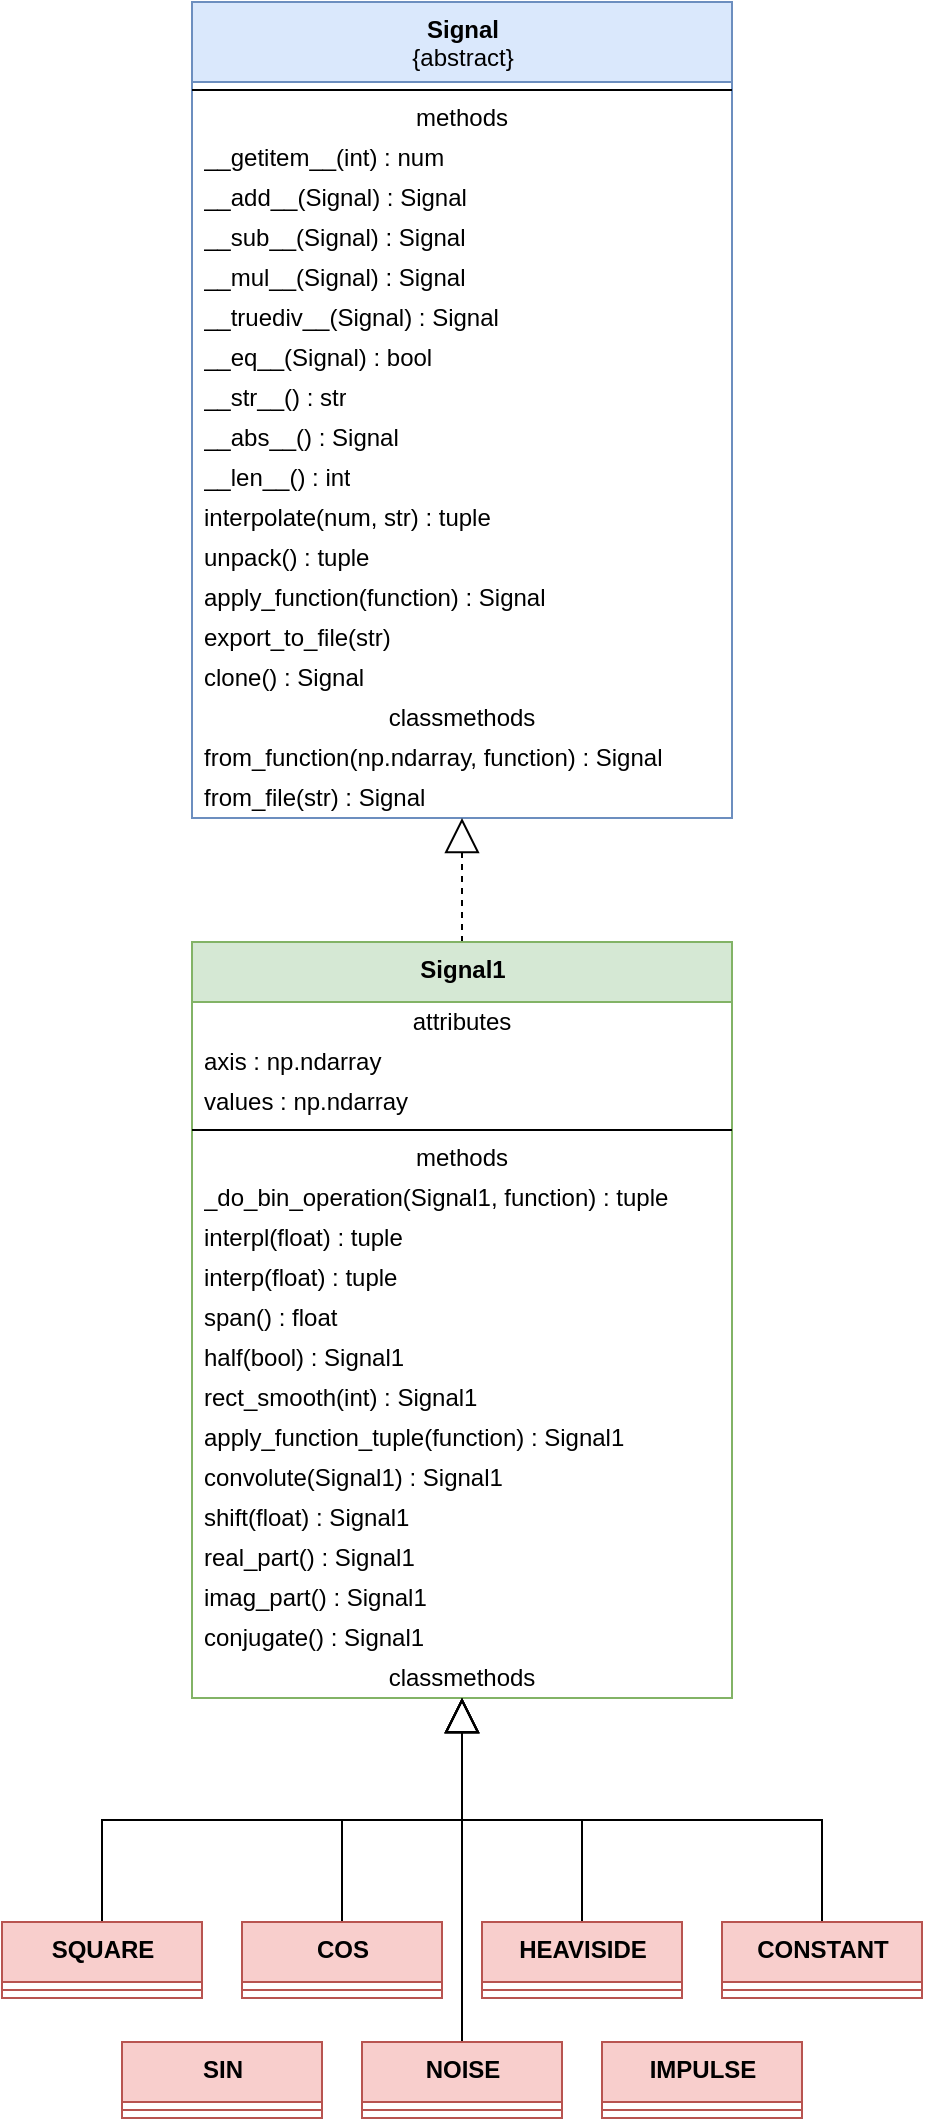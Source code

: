 <mxfile version="14.5.1" type="device" pages="2"><diagram id="7TcS_h882jZ5orZZOl6M" name="signals"><mxGraphModel dx="1221" dy="753" grid="1" gridSize="10" guides="1" tooltips="1" connect="1" arrows="1" fold="1" page="1" pageScale="1" pageWidth="827" pageHeight="1169" math="0" shadow="0"><root><mxCell id="0"/><mxCell id="1" parent="0"/><mxCell id="GJV52Tr58y0ZhK_-tRIu-3" value="&lt;b&gt;Signal&lt;/b&gt;&lt;br&gt;{abstract}" style="swimlane;fontStyle=0;align=center;verticalAlign=top;childLayout=stackLayout;horizontal=1;startSize=40;horizontalStack=0;resizeParent=1;resizeParentMax=0;resizeLast=0;collapsible=0;marginBottom=0;html=1;fillColor=#dae8fc;strokeColor=#6c8ebf;" vertex="1" parent="1"><mxGeometry x="290" width="270" height="408" as="geometry"/></mxCell><mxCell id="GJV52Tr58y0ZhK_-tRIu-8" value="" style="line;strokeWidth=1;fillColor=none;align=left;verticalAlign=middle;spacingTop=-1;spacingLeft=3;spacingRight=3;rotatable=0;labelPosition=right;points=[];portConstraint=eastwest;" vertex="1" parent="GJV52Tr58y0ZhK_-tRIu-3"><mxGeometry y="40" width="270" height="8" as="geometry"/></mxCell><mxCell id="GJV52Tr58y0ZhK_-tRIu-33" value="methods" style="text;html=1;strokeColor=none;fillColor=none;align=center;verticalAlign=middle;spacingLeft=4;spacingRight=4;overflow=hidden;rotatable=0;points=[[0,0.5],[1,0.5]];portConstraint=eastwest;" vertex="1" parent="GJV52Tr58y0ZhK_-tRIu-3"><mxGeometry y="48" width="270" height="20" as="geometry"/></mxCell><mxCell id="GJV52Tr58y0ZhK_-tRIu-10" value="__getitem__(int) : num" style="text;html=1;strokeColor=none;fillColor=none;align=left;verticalAlign=middle;spacingLeft=4;spacingRight=4;overflow=hidden;rotatable=0;points=[[0,0.5],[1,0.5]];portConstraint=eastwest;" vertex="1" parent="GJV52Tr58y0ZhK_-tRIu-3"><mxGeometry y="68" width="270" height="20" as="geometry"/></mxCell><mxCell id="GJV52Tr58y0ZhK_-tRIu-11" value="__add__(Signal) : Signal" style="text;html=1;strokeColor=none;fillColor=none;align=left;verticalAlign=middle;spacingLeft=4;spacingRight=4;overflow=hidden;rotatable=0;points=[[0,0.5],[1,0.5]];portConstraint=eastwest;" vertex="1" parent="GJV52Tr58y0ZhK_-tRIu-3"><mxGeometry y="88" width="270" height="20" as="geometry"/></mxCell><mxCell id="GJV52Tr58y0ZhK_-tRIu-12" value="__sub__(Signal) : Signal" style="text;html=1;strokeColor=none;fillColor=none;align=left;verticalAlign=middle;spacingLeft=4;spacingRight=4;overflow=hidden;rotatable=0;points=[[0,0.5],[1,0.5]];portConstraint=eastwest;" vertex="1" parent="GJV52Tr58y0ZhK_-tRIu-3"><mxGeometry y="108" width="270" height="20" as="geometry"/></mxCell><mxCell id="GJV52Tr58y0ZhK_-tRIu-13" value="__mul__(Signal) : Signal" style="text;html=1;strokeColor=none;fillColor=none;align=left;verticalAlign=middle;spacingLeft=4;spacingRight=4;overflow=hidden;rotatable=0;points=[[0,0.5],[1,0.5]];portConstraint=eastwest;" vertex="1" parent="GJV52Tr58y0ZhK_-tRIu-3"><mxGeometry y="128" width="270" height="20" as="geometry"/></mxCell><mxCell id="GJV52Tr58y0ZhK_-tRIu-14" value="__truediv__(Signal) : Signal" style="text;html=1;strokeColor=none;fillColor=none;align=left;verticalAlign=middle;spacingLeft=4;spacingRight=4;overflow=hidden;rotatable=0;points=[[0,0.5],[1,0.5]];portConstraint=eastwest;" vertex="1" parent="GJV52Tr58y0ZhK_-tRIu-3"><mxGeometry y="148" width="270" height="20" as="geometry"/></mxCell><mxCell id="GJV52Tr58y0ZhK_-tRIu-15" value="__eq__(Signal) : bool" style="text;html=1;strokeColor=none;fillColor=none;align=left;verticalAlign=middle;spacingLeft=4;spacingRight=4;overflow=hidden;rotatable=0;points=[[0,0.5],[1,0.5]];portConstraint=eastwest;" vertex="1" parent="GJV52Tr58y0ZhK_-tRIu-3"><mxGeometry y="168" width="270" height="20" as="geometry"/></mxCell><mxCell id="GJV52Tr58y0ZhK_-tRIu-16" value="__str__() : str" style="text;html=1;strokeColor=none;fillColor=none;align=left;verticalAlign=middle;spacingLeft=4;spacingRight=4;overflow=hidden;rotatable=0;points=[[0,0.5],[1,0.5]];portConstraint=eastwest;" vertex="1" parent="GJV52Tr58y0ZhK_-tRIu-3"><mxGeometry y="188" width="270" height="20" as="geometry"/></mxCell><mxCell id="GJV52Tr58y0ZhK_-tRIu-17" value="__abs__() : Signal" style="text;html=1;strokeColor=none;fillColor=none;align=left;verticalAlign=middle;spacingLeft=4;spacingRight=4;overflow=hidden;rotatable=0;points=[[0,0.5],[1,0.5]];portConstraint=eastwest;" vertex="1" parent="GJV52Tr58y0ZhK_-tRIu-3"><mxGeometry y="208" width="270" height="20" as="geometry"/></mxCell><mxCell id="GJV52Tr58y0ZhK_-tRIu-18" value="__len__() : int" style="text;html=1;strokeColor=none;fillColor=none;align=left;verticalAlign=middle;spacingLeft=4;spacingRight=4;overflow=hidden;rotatable=0;points=[[0,0.5],[1,0.5]];portConstraint=eastwest;" vertex="1" parent="GJV52Tr58y0ZhK_-tRIu-3"><mxGeometry y="228" width="270" height="20" as="geometry"/></mxCell><mxCell id="GJV52Tr58y0ZhK_-tRIu-37" value="interpolate(num, str) : tuple" style="text;html=1;strokeColor=none;fillColor=none;align=left;verticalAlign=middle;spacingLeft=4;spacingRight=4;overflow=hidden;rotatable=0;points=[[0,0.5],[1,0.5]];portConstraint=eastwest;" vertex="1" parent="GJV52Tr58y0ZhK_-tRIu-3"><mxGeometry y="248" width="270" height="20" as="geometry"/></mxCell><mxCell id="GJV52Tr58y0ZhK_-tRIu-38" value="unpack() : tuple" style="text;html=1;strokeColor=none;fillColor=none;align=left;verticalAlign=middle;spacingLeft=4;spacingRight=4;overflow=hidden;rotatable=0;points=[[0,0.5],[1,0.5]];portConstraint=eastwest;" vertex="1" parent="GJV52Tr58y0ZhK_-tRIu-3"><mxGeometry y="268" width="270" height="20" as="geometry"/></mxCell><mxCell id="GJV52Tr58y0ZhK_-tRIu-39" value="apply_function(function) : Signal" style="text;html=1;strokeColor=none;fillColor=none;align=left;verticalAlign=middle;spacingLeft=4;spacingRight=4;overflow=hidden;rotatable=0;points=[[0,0.5],[1,0.5]];portConstraint=eastwest;" vertex="1" parent="GJV52Tr58y0ZhK_-tRIu-3"><mxGeometry y="288" width="270" height="20" as="geometry"/></mxCell><mxCell id="GJV52Tr58y0ZhK_-tRIu-40" value="export_to_file(str)" style="text;html=1;strokeColor=none;fillColor=none;align=left;verticalAlign=middle;spacingLeft=4;spacingRight=4;overflow=hidden;rotatable=0;points=[[0,0.5],[1,0.5]];portConstraint=eastwest;" vertex="1" parent="GJV52Tr58y0ZhK_-tRIu-3"><mxGeometry y="308" width="270" height="20" as="geometry"/></mxCell><mxCell id="GJV52Tr58y0ZhK_-tRIu-41" value="clone() : Signal" style="text;html=1;strokeColor=none;fillColor=none;align=left;verticalAlign=middle;spacingLeft=4;spacingRight=4;overflow=hidden;rotatable=0;points=[[0,0.5],[1,0.5]];portConstraint=eastwest;" vertex="1" parent="GJV52Tr58y0ZhK_-tRIu-3"><mxGeometry y="328" width="270" height="20" as="geometry"/></mxCell><mxCell id="GJV52Tr58y0ZhK_-tRIu-34" value="classmethods" style="text;html=1;strokeColor=none;fillColor=none;align=center;verticalAlign=middle;spacingLeft=4;spacingRight=4;overflow=hidden;rotatable=0;points=[[0,0.5],[1,0.5]];portConstraint=eastwest;" vertex="1" parent="GJV52Tr58y0ZhK_-tRIu-3"><mxGeometry y="348" width="270" height="20" as="geometry"/></mxCell><mxCell id="GJV52Tr58y0ZhK_-tRIu-35" value="from_function(np.ndarray, function) : Signal" style="text;html=1;strokeColor=none;fillColor=none;align=left;verticalAlign=middle;spacingLeft=4;spacingRight=4;overflow=hidden;rotatable=0;points=[[0,0.5],[1,0.5]];portConstraint=eastwest;" vertex="1" parent="GJV52Tr58y0ZhK_-tRIu-3"><mxGeometry y="368" width="270" height="20" as="geometry"/></mxCell><mxCell id="GJV52Tr58y0ZhK_-tRIu-36" value="from_file(str) : Signal" style="text;html=1;strokeColor=none;fillColor=none;align=left;verticalAlign=middle;spacingLeft=4;spacingRight=4;overflow=hidden;rotatable=0;points=[[0,0.5],[1,0.5]];portConstraint=eastwest;" vertex="1" parent="GJV52Tr58y0ZhK_-tRIu-3"><mxGeometry y="388" width="270" height="20" as="geometry"/></mxCell><mxCell id="GJV52Tr58y0ZhK_-tRIu-62" style="edgeStyle=orthogonalEdgeStyle;rounded=0;orthogonalLoop=1;jettySize=auto;html=1;endArrow=block;endFill=0;dashed=1;endSize=15;" edge="1" parent="1" source="GJV52Tr58y0ZhK_-tRIu-42" target="GJV52Tr58y0ZhK_-tRIu-3"><mxGeometry relative="1" as="geometry"/></mxCell><mxCell id="GJV52Tr58y0ZhK_-tRIu-42" value="&lt;b&gt;Signal1&lt;/b&gt;" style="swimlane;fontStyle=0;align=center;verticalAlign=top;childLayout=stackLayout;horizontal=1;startSize=30;horizontalStack=0;resizeParent=1;resizeParentMax=0;resizeLast=0;collapsible=0;marginBottom=0;html=1;fillColor=#d5e8d4;strokeColor=#82b366;" vertex="1" parent="1"><mxGeometry x="290" y="470" width="270" height="378" as="geometry"/></mxCell><mxCell id="GJV52Tr58y0ZhK_-tRIu-112" value="attributes" style="text;html=1;strokeColor=none;fillColor=none;align=center;verticalAlign=middle;spacingLeft=4;spacingRight=4;overflow=hidden;rotatable=0;points=[[0,0.5],[1,0.5]];portConstraint=eastwest;" vertex="1" parent="GJV52Tr58y0ZhK_-tRIu-42"><mxGeometry y="30" width="270" height="20" as="geometry"/></mxCell><mxCell id="GJV52Tr58y0ZhK_-tRIu-131" value="axis : np.ndarray" style="text;html=1;strokeColor=none;fillColor=none;align=left;verticalAlign=middle;spacingLeft=4;spacingRight=4;overflow=hidden;rotatable=0;points=[[0,0.5],[1,0.5]];portConstraint=eastwest;" vertex="1" parent="GJV52Tr58y0ZhK_-tRIu-42"><mxGeometry y="50" width="270" height="20" as="geometry"/></mxCell><mxCell id="GJV52Tr58y0ZhK_-tRIu-132" value="values : np.ndarray" style="text;html=1;strokeColor=none;fillColor=none;align=left;verticalAlign=middle;spacingLeft=4;spacingRight=4;overflow=hidden;rotatable=0;points=[[0,0.5],[1,0.5]];portConstraint=eastwest;" vertex="1" parent="GJV52Tr58y0ZhK_-tRIu-42"><mxGeometry y="70" width="270" height="20" as="geometry"/></mxCell><mxCell id="GJV52Tr58y0ZhK_-tRIu-43" value="" style="line;strokeWidth=1;fillColor=none;align=left;verticalAlign=middle;spacingTop=-1;spacingLeft=3;spacingRight=3;rotatable=0;labelPosition=right;points=[];portConstraint=eastwest;" vertex="1" parent="GJV52Tr58y0ZhK_-tRIu-42"><mxGeometry y="90" width="270" height="8" as="geometry"/></mxCell><mxCell id="GJV52Tr58y0ZhK_-tRIu-44" value="methods" style="text;html=1;strokeColor=none;fillColor=none;align=center;verticalAlign=middle;spacingLeft=4;spacingRight=4;overflow=hidden;rotatable=0;points=[[0,0.5],[1,0.5]];portConstraint=eastwest;" vertex="1" parent="GJV52Tr58y0ZhK_-tRIu-42"><mxGeometry y="98" width="270" height="20" as="geometry"/></mxCell><mxCell id="GJV52Tr58y0ZhK_-tRIu-45" value="_do_bin_operation(Signal1, function) : tuple" style="text;html=1;strokeColor=none;fillColor=none;align=left;verticalAlign=middle;spacingLeft=4;spacingRight=4;overflow=hidden;rotatable=0;points=[[0,0.5],[1,0.5]];portConstraint=eastwest;" vertex="1" parent="GJV52Tr58y0ZhK_-tRIu-42"><mxGeometry y="118" width="270" height="20" as="geometry"/></mxCell><mxCell id="GJV52Tr58y0ZhK_-tRIu-63" value="interpl(float) : tuple" style="text;html=1;strokeColor=none;fillColor=none;align=left;verticalAlign=middle;spacingLeft=4;spacingRight=4;overflow=hidden;rotatable=0;points=[[0,0.5],[1,0.5]];portConstraint=eastwest;" vertex="1" parent="GJV52Tr58y0ZhK_-tRIu-42"><mxGeometry y="138" width="270" height="20" as="geometry"/></mxCell><mxCell id="GJV52Tr58y0ZhK_-tRIu-64" value="interp(float) : tuple" style="text;html=1;strokeColor=none;fillColor=none;align=left;verticalAlign=middle;spacingLeft=4;spacingRight=4;overflow=hidden;rotatable=0;points=[[0,0.5],[1,0.5]];portConstraint=eastwest;" vertex="1" parent="GJV52Tr58y0ZhK_-tRIu-42"><mxGeometry y="158" width="270" height="20" as="geometry"/></mxCell><mxCell id="GJV52Tr58y0ZhK_-tRIu-65" value="span() : float" style="text;html=1;strokeColor=none;fillColor=none;align=left;verticalAlign=middle;spacingLeft=4;spacingRight=4;overflow=hidden;rotatable=0;points=[[0,0.5],[1,0.5]];portConstraint=eastwest;" vertex="1" parent="GJV52Tr58y0ZhK_-tRIu-42"><mxGeometry y="178" width="270" height="20" as="geometry"/></mxCell><mxCell id="GJV52Tr58y0ZhK_-tRIu-66" value="half(bool) : Signal1" style="text;html=1;strokeColor=none;fillColor=none;align=left;verticalAlign=middle;spacingLeft=4;spacingRight=4;overflow=hidden;rotatable=0;points=[[0,0.5],[1,0.5]];portConstraint=eastwest;" vertex="1" parent="GJV52Tr58y0ZhK_-tRIu-42"><mxGeometry y="198" width="270" height="20" as="geometry"/></mxCell><mxCell id="GJV52Tr58y0ZhK_-tRIu-67" value="rect_smooth(int) : Signal1" style="text;html=1;strokeColor=none;fillColor=none;align=left;verticalAlign=middle;spacingLeft=4;spacingRight=4;overflow=hidden;rotatable=0;points=[[0,0.5],[1,0.5]];portConstraint=eastwest;" vertex="1" parent="GJV52Tr58y0ZhK_-tRIu-42"><mxGeometry y="218" width="270" height="20" as="geometry"/></mxCell><mxCell id="GJV52Tr58y0ZhK_-tRIu-69" value="apply_function_tuple(function) : Signal1" style="text;html=1;strokeColor=none;fillColor=none;align=left;verticalAlign=middle;spacingLeft=4;spacingRight=4;overflow=hidden;rotatable=0;points=[[0,0.5],[1,0.5]];portConstraint=eastwest;" vertex="1" parent="GJV52Tr58y0ZhK_-tRIu-42"><mxGeometry y="238" width="270" height="20" as="geometry"/></mxCell><mxCell id="GJV52Tr58y0ZhK_-tRIu-70" value="convolute(Signal1) : Signal1" style="text;html=1;strokeColor=none;fillColor=none;align=left;verticalAlign=middle;spacingLeft=4;spacingRight=4;overflow=hidden;rotatable=0;points=[[0,0.5],[1,0.5]];portConstraint=eastwest;" vertex="1" parent="GJV52Tr58y0ZhK_-tRIu-42"><mxGeometry y="258" width="270" height="20" as="geometry"/></mxCell><mxCell id="GJV52Tr58y0ZhK_-tRIu-71" value="shift(float) : Signal1" style="text;html=1;strokeColor=none;fillColor=none;align=left;verticalAlign=middle;spacingLeft=4;spacingRight=4;overflow=hidden;rotatable=0;points=[[0,0.5],[1,0.5]];portConstraint=eastwest;" vertex="1" parent="GJV52Tr58y0ZhK_-tRIu-42"><mxGeometry y="278" width="270" height="20" as="geometry"/></mxCell><mxCell id="GJV52Tr58y0ZhK_-tRIu-72" value="real_part() : Signal1" style="text;html=1;strokeColor=none;fillColor=none;align=left;verticalAlign=middle;spacingLeft=4;spacingRight=4;overflow=hidden;rotatable=0;points=[[0,0.5],[1,0.5]];portConstraint=eastwest;" vertex="1" parent="GJV52Tr58y0ZhK_-tRIu-42"><mxGeometry y="298" width="270" height="20" as="geometry"/></mxCell><mxCell id="GJV52Tr58y0ZhK_-tRIu-73" value="imag_part() : Signal1" style="text;html=1;strokeColor=none;fillColor=none;align=left;verticalAlign=middle;spacingLeft=4;spacingRight=4;overflow=hidden;rotatable=0;points=[[0,0.5],[1,0.5]];portConstraint=eastwest;" vertex="1" parent="GJV52Tr58y0ZhK_-tRIu-42"><mxGeometry y="318" width="270" height="20" as="geometry"/></mxCell><mxCell id="GJV52Tr58y0ZhK_-tRIu-74" value="conjugate() : Signal1" style="text;html=1;strokeColor=none;fillColor=none;align=left;verticalAlign=middle;spacingLeft=4;spacingRight=4;overflow=hidden;rotatable=0;points=[[0,0.5],[1,0.5]];portConstraint=eastwest;" vertex="1" parent="GJV52Tr58y0ZhK_-tRIu-42"><mxGeometry y="338" width="270" height="20" as="geometry"/></mxCell><mxCell id="GJV52Tr58y0ZhK_-tRIu-59" value="classmethods" style="text;html=1;strokeColor=none;fillColor=none;align=center;verticalAlign=middle;spacingLeft=4;spacingRight=4;overflow=hidden;rotatable=0;points=[[0,0.5],[1,0.5]];portConstraint=eastwest;" vertex="1" parent="GJV52Tr58y0ZhK_-tRIu-42"><mxGeometry y="358" width="270" height="20" as="geometry"/></mxCell><mxCell id="GJV52Tr58y0ZhK_-tRIu-103" style="edgeStyle=orthogonalEdgeStyle;rounded=0;orthogonalLoop=1;jettySize=auto;html=1;endArrow=block;endFill=0;endSize=15;" edge="1" parent="1" source="GJV52Tr58y0ZhK_-tRIu-75" target="GJV52Tr58y0ZhK_-tRIu-42"><mxGeometry relative="1" as="geometry"/></mxCell><mxCell id="GJV52Tr58y0ZhK_-tRIu-75" value="&lt;b&gt;SQUARE&lt;/b&gt;" style="swimlane;fontStyle=0;align=center;verticalAlign=top;childLayout=stackLayout;horizontal=1;startSize=30;horizontalStack=0;resizeParent=1;resizeParentMax=0;resizeLast=0;collapsible=0;marginBottom=0;html=1;fillColor=#f8cecc;strokeColor=#b85450;" vertex="1" parent="1"><mxGeometry x="195" y="960" width="100" height="38" as="geometry"/></mxCell><mxCell id="GJV52Tr58y0ZhK_-tRIu-76" value="" style="line;strokeWidth=1;fillColor=#f8cecc;align=left;verticalAlign=middle;spacingTop=-1;spacingLeft=3;spacingRight=3;rotatable=0;labelPosition=right;points=[];portConstraint=eastwest;strokeColor=#b85450;" vertex="1" parent="GJV52Tr58y0ZhK_-tRIu-75"><mxGeometry y="30" width="100" height="8" as="geometry"/></mxCell><mxCell id="GJV52Tr58y0ZhK_-tRIu-91" value="&lt;b&gt;SIN&lt;/b&gt;" style="swimlane;fontStyle=0;align=center;verticalAlign=top;childLayout=stackLayout;horizontal=1;startSize=30;horizontalStack=0;resizeParent=1;resizeParentMax=0;resizeLast=0;collapsible=0;marginBottom=0;html=1;fillColor=#f8cecc;strokeColor=#b85450;" vertex="1" parent="1"><mxGeometry x="255" y="1020" width="100" height="38" as="geometry"/></mxCell><mxCell id="GJV52Tr58y0ZhK_-tRIu-92" value="" style="line;strokeWidth=1;fillColor=#f8cecc;align=left;verticalAlign=middle;spacingTop=-1;spacingLeft=3;spacingRight=3;rotatable=0;labelPosition=right;points=[];portConstraint=eastwest;strokeColor=#b85450;" vertex="1" parent="GJV52Tr58y0ZhK_-tRIu-91"><mxGeometry y="30" width="100" height="8" as="geometry"/></mxCell><mxCell id="GJV52Tr58y0ZhK_-tRIu-104" style="edgeStyle=orthogonalEdgeStyle;rounded=0;orthogonalLoop=1;jettySize=auto;html=1;endArrow=block;endFill=0;endSize=15;" edge="1" parent="1" source="GJV52Tr58y0ZhK_-tRIu-93" target="GJV52Tr58y0ZhK_-tRIu-42"><mxGeometry relative="1" as="geometry"/></mxCell><mxCell id="GJV52Tr58y0ZhK_-tRIu-93" value="&lt;b&gt;COS&lt;/b&gt;" style="swimlane;fontStyle=0;align=center;verticalAlign=top;childLayout=stackLayout;horizontal=1;startSize=30;horizontalStack=0;resizeParent=1;resizeParentMax=0;resizeLast=0;collapsible=0;marginBottom=0;html=1;fillColor=#f8cecc;strokeColor=#b85450;" vertex="1" parent="1"><mxGeometry x="315" y="960" width="100" height="38" as="geometry"/></mxCell><mxCell id="GJV52Tr58y0ZhK_-tRIu-94" value="" style="line;strokeWidth=1;fillColor=#f8cecc;align=left;verticalAlign=middle;spacingTop=-1;spacingLeft=3;spacingRight=3;rotatable=0;labelPosition=right;points=[];portConstraint=eastwest;strokeColor=#b85450;" vertex="1" parent="GJV52Tr58y0ZhK_-tRIu-93"><mxGeometry y="30" width="100" height="8" as="geometry"/></mxCell><mxCell id="GJV52Tr58y0ZhK_-tRIu-108" style="edgeStyle=orthogonalEdgeStyle;rounded=0;orthogonalLoop=1;jettySize=auto;html=1;endArrow=block;endFill=0;endSize=15;" edge="1" parent="1" source="GJV52Tr58y0ZhK_-tRIu-95" target="GJV52Tr58y0ZhK_-tRIu-42"><mxGeometry relative="1" as="geometry"/></mxCell><mxCell id="GJV52Tr58y0ZhK_-tRIu-95" value="&lt;b&gt;NOISE&lt;/b&gt;" style="swimlane;fontStyle=0;align=center;verticalAlign=top;childLayout=stackLayout;horizontal=1;startSize=30;horizontalStack=0;resizeParent=1;resizeParentMax=0;resizeLast=0;collapsible=0;marginBottom=0;html=1;fillColor=#f8cecc;strokeColor=#b85450;" vertex="1" parent="1"><mxGeometry x="375" y="1020" width="100" height="38" as="geometry"/></mxCell><mxCell id="GJV52Tr58y0ZhK_-tRIu-96" value="" style="line;strokeWidth=1;fillColor=#f8cecc;align=left;verticalAlign=middle;spacingTop=-1;spacingLeft=3;spacingRight=3;rotatable=0;labelPosition=right;points=[];portConstraint=eastwest;strokeColor=#b85450;" vertex="1" parent="GJV52Tr58y0ZhK_-tRIu-95"><mxGeometry y="30" width="100" height="8" as="geometry"/></mxCell><mxCell id="GJV52Tr58y0ZhK_-tRIu-105" style="edgeStyle=orthogonalEdgeStyle;rounded=0;orthogonalLoop=1;jettySize=auto;html=1;endArrow=block;endFill=0;endSize=15;" edge="1" parent="1" source="GJV52Tr58y0ZhK_-tRIu-97" target="GJV52Tr58y0ZhK_-tRIu-42"><mxGeometry relative="1" as="geometry"/></mxCell><mxCell id="GJV52Tr58y0ZhK_-tRIu-97" value="&lt;b&gt;HEAVISIDE&lt;/b&gt;" style="swimlane;fontStyle=0;align=center;verticalAlign=top;childLayout=stackLayout;horizontal=1;startSize=30;horizontalStack=0;resizeParent=1;resizeParentMax=0;resizeLast=0;collapsible=0;marginBottom=0;html=1;fillColor=#f8cecc;strokeColor=#b85450;" vertex="1" parent="1"><mxGeometry x="435" y="960" width="100" height="38" as="geometry"/></mxCell><mxCell id="GJV52Tr58y0ZhK_-tRIu-98" value="" style="line;strokeWidth=1;fillColor=#f8cecc;align=left;verticalAlign=middle;spacingTop=-1;spacingLeft=3;spacingRight=3;rotatable=0;labelPosition=right;points=[];portConstraint=eastwest;strokeColor=#b85450;" vertex="1" parent="GJV52Tr58y0ZhK_-tRIu-97"><mxGeometry y="30" width="100" height="8" as="geometry"/></mxCell><mxCell id="GJV52Tr58y0ZhK_-tRIu-99" value="&lt;b&gt;IMPULSE&lt;/b&gt;" style="swimlane;fontStyle=0;align=center;verticalAlign=top;childLayout=stackLayout;horizontal=1;startSize=30;horizontalStack=0;resizeParent=1;resizeParentMax=0;resizeLast=0;collapsible=0;marginBottom=0;html=1;fillColor=#f8cecc;strokeColor=#b85450;" vertex="1" parent="1"><mxGeometry x="495" y="1020" width="100" height="38" as="geometry"/></mxCell><mxCell id="GJV52Tr58y0ZhK_-tRIu-100" value="" style="line;strokeWidth=1;fillColor=#f8cecc;align=left;verticalAlign=middle;spacingTop=-1;spacingLeft=3;spacingRight=3;rotatable=0;labelPosition=right;points=[];portConstraint=eastwest;strokeColor=#b85450;" vertex="1" parent="GJV52Tr58y0ZhK_-tRIu-99"><mxGeometry y="30" width="100" height="8" as="geometry"/></mxCell><mxCell id="GJV52Tr58y0ZhK_-tRIu-106" style="edgeStyle=orthogonalEdgeStyle;rounded=0;orthogonalLoop=1;jettySize=auto;html=1;endArrow=block;endFill=0;endSize=15;" edge="1" parent="1" source="GJV52Tr58y0ZhK_-tRIu-101" target="GJV52Tr58y0ZhK_-tRIu-42"><mxGeometry relative="1" as="geometry"/></mxCell><mxCell id="GJV52Tr58y0ZhK_-tRIu-101" value="&lt;b&gt;CONSTANT&lt;/b&gt;" style="swimlane;fontStyle=0;align=center;verticalAlign=top;childLayout=stackLayout;horizontal=1;startSize=30;horizontalStack=0;resizeParent=1;resizeParentMax=0;resizeLast=0;collapsible=0;marginBottom=0;html=1;fillColor=#f8cecc;strokeColor=#b85450;" vertex="1" parent="1"><mxGeometry x="555" y="960" width="100" height="38" as="geometry"/></mxCell><mxCell id="GJV52Tr58y0ZhK_-tRIu-102" value="" style="line;strokeWidth=1;fillColor=#f8cecc;align=left;verticalAlign=middle;spacingTop=-1;spacingLeft=3;spacingRight=3;rotatable=0;labelPosition=right;points=[];portConstraint=eastwest;strokeColor=#b85450;" vertex="1" parent="GJV52Tr58y0ZhK_-tRIu-101"><mxGeometry y="30" width="100" height="8" as="geometry"/></mxCell></root></mxGraphModel></diagram><diagram id="7hzxXKnSyGkVTBpdA-TL" name="Página-2"><mxGraphModel dx="1038" dy="640" grid="1" gridSize="10" guides="1" tooltips="1" connect="1" arrows="1" fold="1" page="1" pageScale="1" pageWidth="827" pageHeight="1169" math="0" shadow="0"><root><mxCell id="YfqfWhpOHrgNz9I3M4yv-0"/><mxCell id="YfqfWhpOHrgNz9I3M4yv-1" parent="YfqfWhpOHrgNz9I3M4yv-0"/></root></mxGraphModel></diagram></mxfile>
